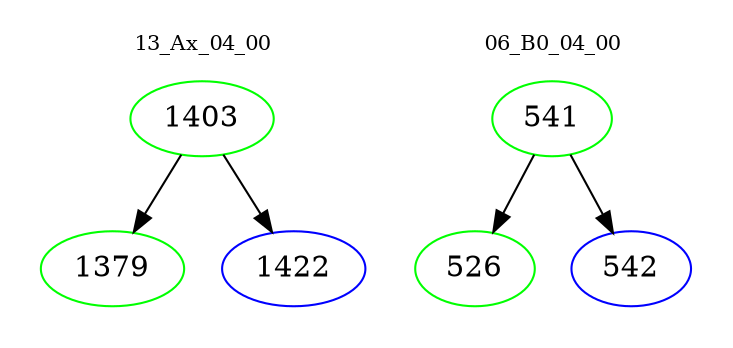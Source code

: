 digraph{
subgraph cluster_0 {
color = white
label = "13_Ax_04_00";
fontsize=10;
T0_1403 [label="1403", color="green"]
T0_1403 -> T0_1379 [color="black"]
T0_1379 [label="1379", color="green"]
T0_1403 -> T0_1422 [color="black"]
T0_1422 [label="1422", color="blue"]
}
subgraph cluster_1 {
color = white
label = "06_B0_04_00";
fontsize=10;
T1_541 [label="541", color="green"]
T1_541 -> T1_526 [color="black"]
T1_526 [label="526", color="green"]
T1_541 -> T1_542 [color="black"]
T1_542 [label="542", color="blue"]
}
}
